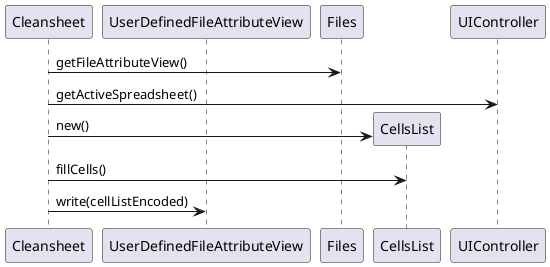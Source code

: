 @startuml saveWorkbook.png

participant Cleansheet
participant UserDefinedFileAttributeView
participant Files
participant CellsList
participant UIController

Cleansheet -> Files : getFileAttributeView()
Cleansheet-> UIController: getActiveSpreadsheet()
create CellsList
Cleansheet->CellsList: new()
Cleansheet->CellsList: fillCells()

Cleansheet->UserDefinedFileAttributeView : write(cellListEncoded)

@enduml
